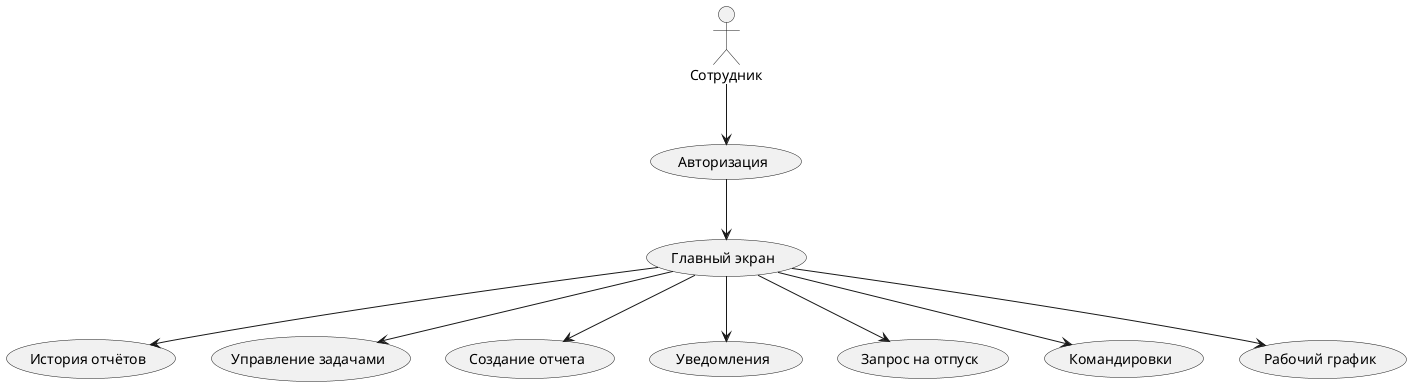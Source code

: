 @startuml


actor "Сотрудник" as Employee

Employee --> (Авторизация)
(Авторизация) --> (Главный экран)
(Главный экран) --> (История отчётов)
(Главный экран) --> (Управление задачами)
(Главный экран) --> (Создание отчета)
(Главный экран) --> (Уведомления)
(Главный экран) --> (Запрос на отпуск)
(Главный экран) --> (Командировки)
(Главный экран) --> (Рабочий график)

'(История отчётов) --> (Просмотр отчета)
'(Просмотр отчета) --> (Редактирование отчета)
'
'(Управление задачами) --> (Просмотр задачи)
'(Просмотр задачи) --> (Принятие задания)
'(Просмотр задачи) --> (Завершение задания)
'(Просмотр задачи) --> (Отказ от задания)
'
'(Создание отчета) --> (Ввод рабочего времени)
'(Создание отчета) --> (Ввод выполнявшихся задач)
'
'(Уведомления) --> (Просмотр уведомления)
'
'(Запрос на отпуск) --> (Информация о запросах)
'(Запрос на отпуск) --> (Ввод параметров отпуска)
'
'(Командировки) --> (Просмотр командировки)

@enduml